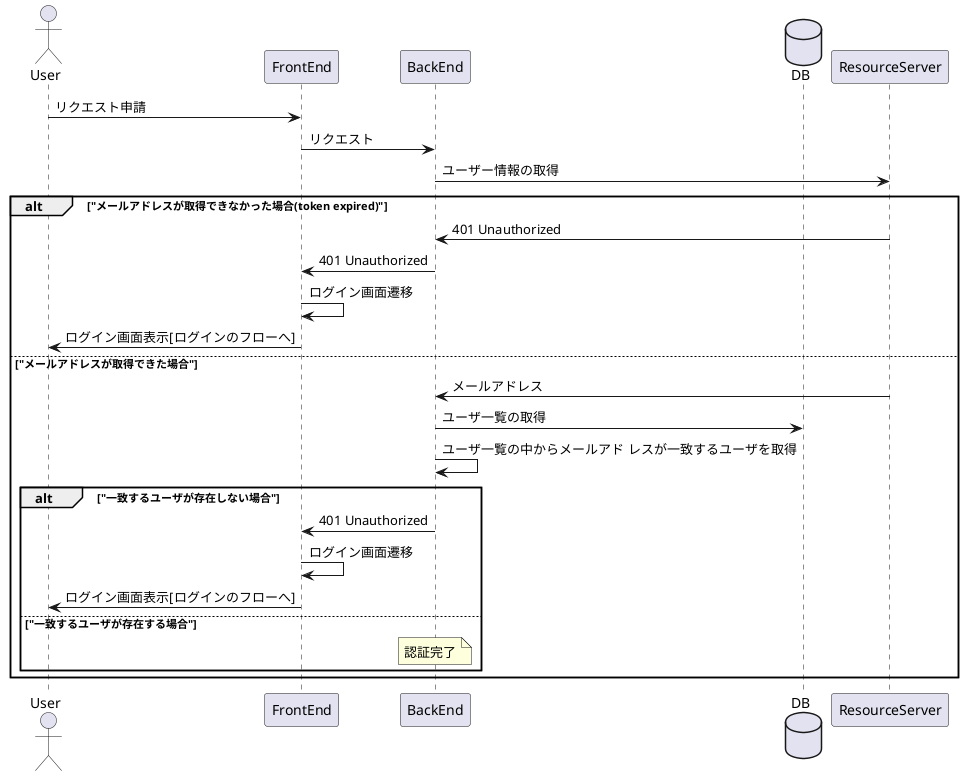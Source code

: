 @startuml
actor User as User
participant FrontEnd as Front
participant BackEnd as Back
database DB as DB
participant ResourceServer as RServer

User -> Front: リクエスト申請
Front -> Back: リクエスト
Back -> RServer: ユーザー情報の取得
alt "メールアドレスが取得できなかった場合(token expired)" 
    RServer -> Back: 401 Unauthorized
    Back -> Front: 401 Unauthorized
    Front -> Front: ログイン画面遷移
    Front -> User: ログイン画面表示[ログインのフローへ]

else "メールアドレスが取得できた場合"
    RServer -> Back: メールアドレス
    Back -> DB: ユーザ一覧の取得
    Back -> Back: ユーザ一覧の中からメールアド レスが一致するユーザを取得
    alt "一致するユーザが存在しない場合"
        Back -> Front: 401 Unauthorized
        Front -> Front: ログイン画面遷移
        Front -> User: ログイン画面表示[ログインのフローへ]

    else "一致するユーザが存在する場合"
        note over Back
            認証完了
        end note
    end
end
@enduml
